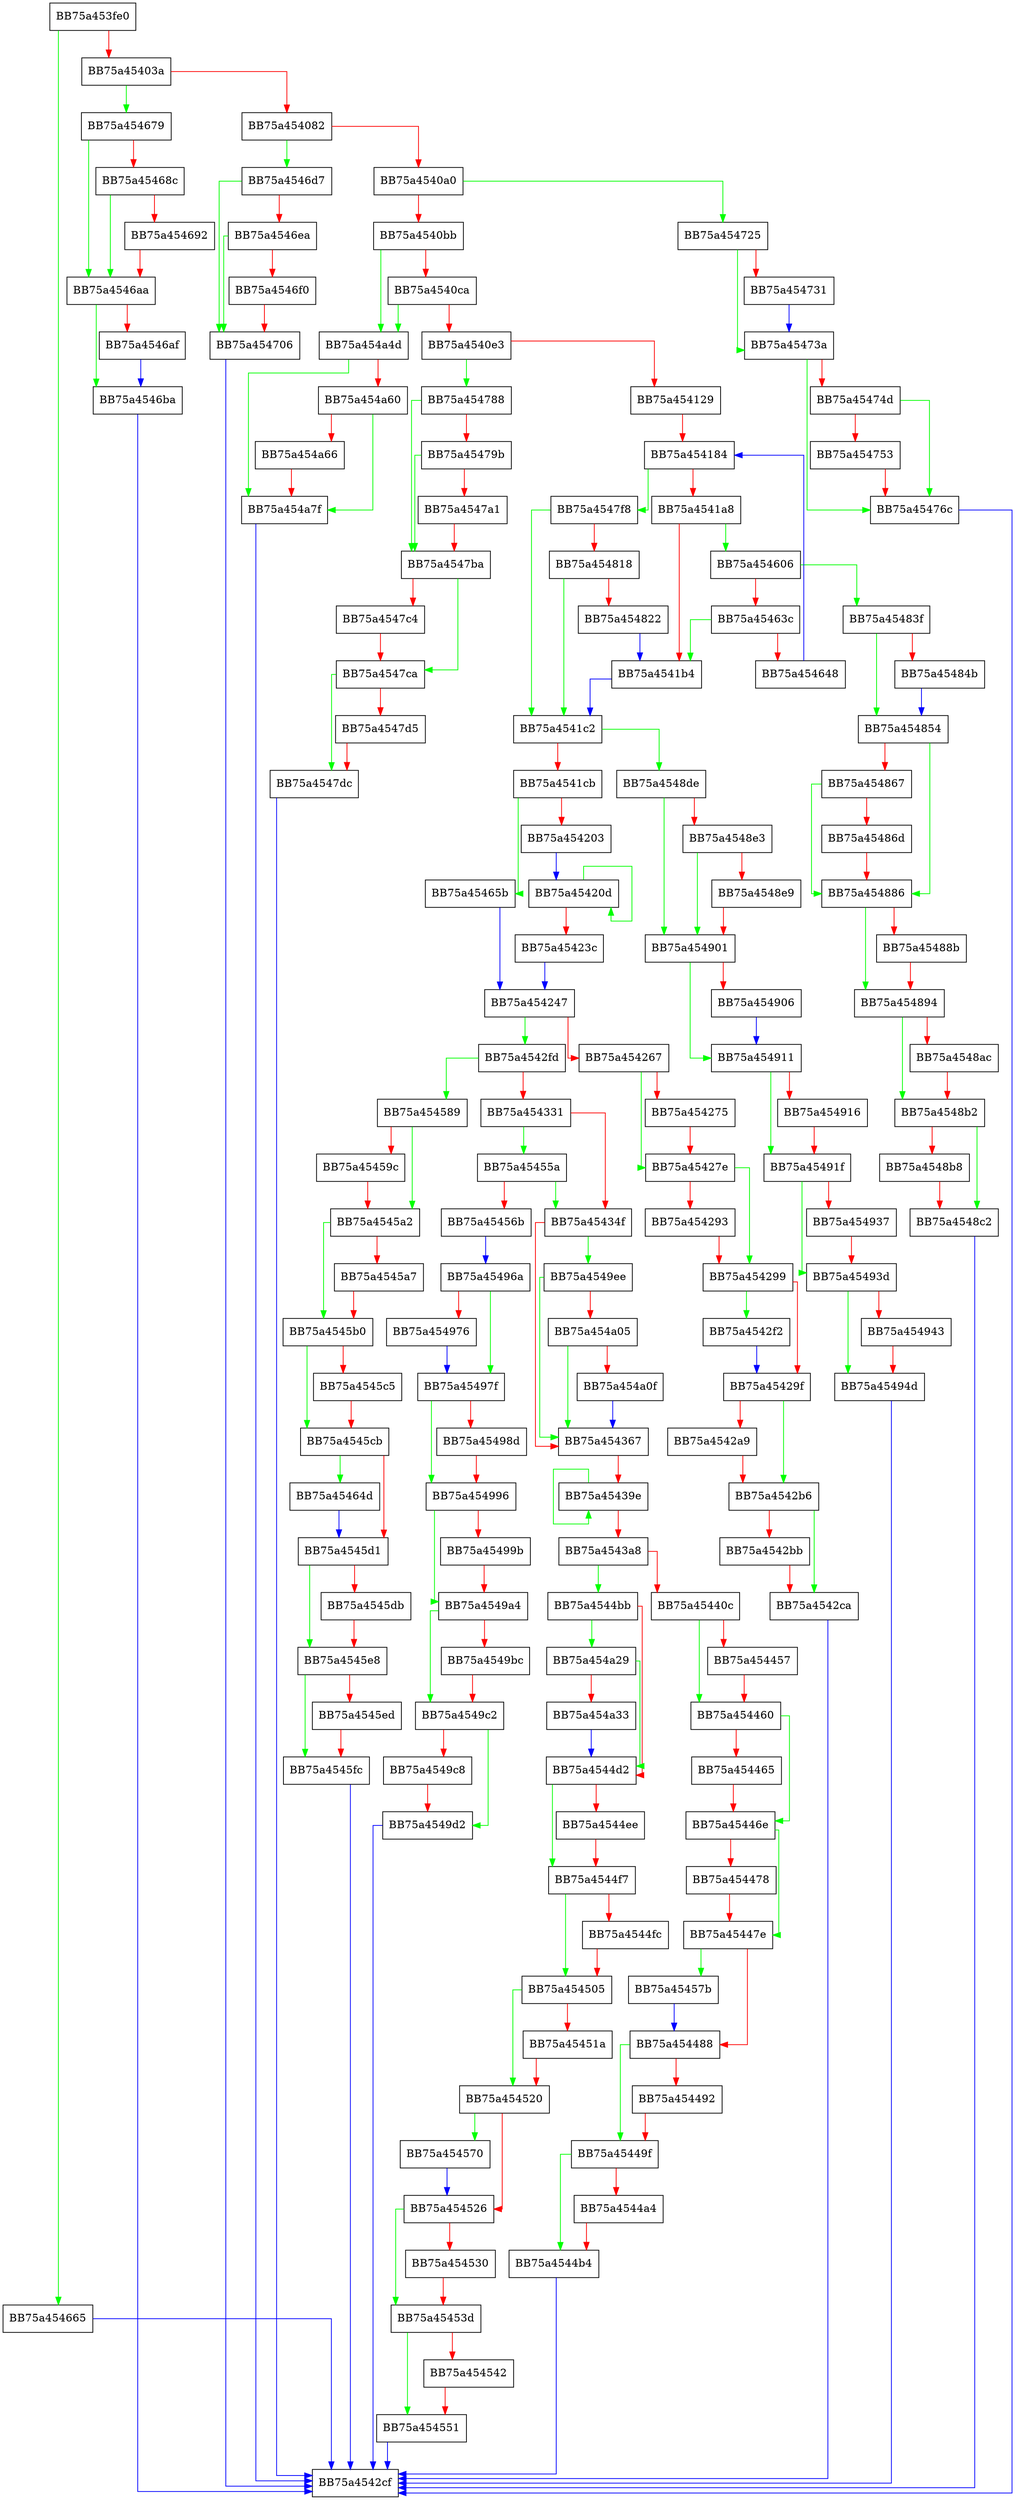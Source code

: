 digraph DoDirectBackup {
  node [shape="box"];
  graph [splines=ortho];
  BB75a453fe0 -> BB75a454665 [color="green"];
  BB75a453fe0 -> BB75a45403a [color="red"];
  BB75a45403a -> BB75a454679 [color="green"];
  BB75a45403a -> BB75a454082 [color="red"];
  BB75a454082 -> BB75a4546d7 [color="green"];
  BB75a454082 -> BB75a4540a0 [color="red"];
  BB75a4540a0 -> BB75a454725 [color="green"];
  BB75a4540a0 -> BB75a4540bb [color="red"];
  BB75a4540bb -> BB75a454a4d [color="green"];
  BB75a4540bb -> BB75a4540ca [color="red"];
  BB75a4540ca -> BB75a454a4d [color="green"];
  BB75a4540ca -> BB75a4540e3 [color="red"];
  BB75a4540e3 -> BB75a454788 [color="green"];
  BB75a4540e3 -> BB75a454129 [color="red"];
  BB75a454129 -> BB75a454184 [color="red"];
  BB75a454184 -> BB75a4547f8 [color="green"];
  BB75a454184 -> BB75a4541a8 [color="red"];
  BB75a4541a8 -> BB75a454606 [color="green"];
  BB75a4541a8 -> BB75a4541b4 [color="red"];
  BB75a4541b4 -> BB75a4541c2 [color="blue"];
  BB75a4541c2 -> BB75a4548de [color="green"];
  BB75a4541c2 -> BB75a4541cb [color="red"];
  BB75a4541cb -> BB75a45465b [color="green"];
  BB75a4541cb -> BB75a454203 [color="red"];
  BB75a454203 -> BB75a45420d [color="blue"];
  BB75a45420d -> BB75a45420d [color="green"];
  BB75a45420d -> BB75a45423c [color="red"];
  BB75a45423c -> BB75a454247 [color="blue"];
  BB75a454247 -> BB75a4542fd [color="green"];
  BB75a454247 -> BB75a454267 [color="red"];
  BB75a454267 -> BB75a45427e [color="green"];
  BB75a454267 -> BB75a454275 [color="red"];
  BB75a454275 -> BB75a45427e [color="red"];
  BB75a45427e -> BB75a454299 [color="green"];
  BB75a45427e -> BB75a454293 [color="red"];
  BB75a454293 -> BB75a454299 [color="red"];
  BB75a454299 -> BB75a4542f2 [color="green"];
  BB75a454299 -> BB75a45429f [color="red"];
  BB75a45429f -> BB75a4542b6 [color="green"];
  BB75a45429f -> BB75a4542a9 [color="red"];
  BB75a4542a9 -> BB75a4542b6 [color="red"];
  BB75a4542b6 -> BB75a4542ca [color="green"];
  BB75a4542b6 -> BB75a4542bb [color="red"];
  BB75a4542bb -> BB75a4542ca [color="red"];
  BB75a4542ca -> BB75a4542cf [color="blue"];
  BB75a4542f2 -> BB75a45429f [color="blue"];
  BB75a4542fd -> BB75a454589 [color="green"];
  BB75a4542fd -> BB75a454331 [color="red"];
  BB75a454331 -> BB75a45455a [color="green"];
  BB75a454331 -> BB75a45434f [color="red"];
  BB75a45434f -> BB75a4549ee [color="green"];
  BB75a45434f -> BB75a454367 [color="red"];
  BB75a454367 -> BB75a45439e [color="red"];
  BB75a45439e -> BB75a45439e [color="green"];
  BB75a45439e -> BB75a4543a8 [color="red"];
  BB75a4543a8 -> BB75a4544bb [color="green"];
  BB75a4543a8 -> BB75a45440c [color="red"];
  BB75a45440c -> BB75a454460 [color="green"];
  BB75a45440c -> BB75a454457 [color="red"];
  BB75a454457 -> BB75a454460 [color="red"];
  BB75a454460 -> BB75a45446e [color="green"];
  BB75a454460 -> BB75a454465 [color="red"];
  BB75a454465 -> BB75a45446e [color="red"];
  BB75a45446e -> BB75a45447e [color="green"];
  BB75a45446e -> BB75a454478 [color="red"];
  BB75a454478 -> BB75a45447e [color="red"];
  BB75a45447e -> BB75a45457b [color="green"];
  BB75a45447e -> BB75a454488 [color="red"];
  BB75a454488 -> BB75a45449f [color="green"];
  BB75a454488 -> BB75a454492 [color="red"];
  BB75a454492 -> BB75a45449f [color="red"];
  BB75a45449f -> BB75a4544b4 [color="green"];
  BB75a45449f -> BB75a4544a4 [color="red"];
  BB75a4544a4 -> BB75a4544b4 [color="red"];
  BB75a4544b4 -> BB75a4542cf [color="blue"];
  BB75a4544bb -> BB75a454a29 [color="green"];
  BB75a4544bb -> BB75a4544d2 [color="red"];
  BB75a4544d2 -> BB75a4544f7 [color="green"];
  BB75a4544d2 -> BB75a4544ee [color="red"];
  BB75a4544ee -> BB75a4544f7 [color="red"];
  BB75a4544f7 -> BB75a454505 [color="green"];
  BB75a4544f7 -> BB75a4544fc [color="red"];
  BB75a4544fc -> BB75a454505 [color="red"];
  BB75a454505 -> BB75a454520 [color="green"];
  BB75a454505 -> BB75a45451a [color="red"];
  BB75a45451a -> BB75a454520 [color="red"];
  BB75a454520 -> BB75a454570 [color="green"];
  BB75a454520 -> BB75a454526 [color="red"];
  BB75a454526 -> BB75a45453d [color="green"];
  BB75a454526 -> BB75a454530 [color="red"];
  BB75a454530 -> BB75a45453d [color="red"];
  BB75a45453d -> BB75a454551 [color="green"];
  BB75a45453d -> BB75a454542 [color="red"];
  BB75a454542 -> BB75a454551 [color="red"];
  BB75a454551 -> BB75a4542cf [color="blue"];
  BB75a45455a -> BB75a45434f [color="green"];
  BB75a45455a -> BB75a45456b [color="red"];
  BB75a45456b -> BB75a45496a [color="blue"];
  BB75a454570 -> BB75a454526 [color="blue"];
  BB75a45457b -> BB75a454488 [color="blue"];
  BB75a454589 -> BB75a4545a2 [color="green"];
  BB75a454589 -> BB75a45459c [color="red"];
  BB75a45459c -> BB75a4545a2 [color="red"];
  BB75a4545a2 -> BB75a4545b0 [color="green"];
  BB75a4545a2 -> BB75a4545a7 [color="red"];
  BB75a4545a7 -> BB75a4545b0 [color="red"];
  BB75a4545b0 -> BB75a4545cb [color="green"];
  BB75a4545b0 -> BB75a4545c5 [color="red"];
  BB75a4545c5 -> BB75a4545cb [color="red"];
  BB75a4545cb -> BB75a45464d [color="green"];
  BB75a4545cb -> BB75a4545d1 [color="red"];
  BB75a4545d1 -> BB75a4545e8 [color="green"];
  BB75a4545d1 -> BB75a4545db [color="red"];
  BB75a4545db -> BB75a4545e8 [color="red"];
  BB75a4545e8 -> BB75a4545fc [color="green"];
  BB75a4545e8 -> BB75a4545ed [color="red"];
  BB75a4545ed -> BB75a4545fc [color="red"];
  BB75a4545fc -> BB75a4542cf [color="blue"];
  BB75a454606 -> BB75a45483f [color="green"];
  BB75a454606 -> BB75a45463c [color="red"];
  BB75a45463c -> BB75a4541b4 [color="green"];
  BB75a45463c -> BB75a454648 [color="red"];
  BB75a454648 -> BB75a454184 [color="blue"];
  BB75a45464d -> BB75a4545d1 [color="blue"];
  BB75a45465b -> BB75a454247 [color="blue"];
  BB75a454665 -> BB75a4542cf [color="blue"];
  BB75a454679 -> BB75a4546aa [color="green"];
  BB75a454679 -> BB75a45468c [color="red"];
  BB75a45468c -> BB75a4546aa [color="green"];
  BB75a45468c -> BB75a454692 [color="red"];
  BB75a454692 -> BB75a4546aa [color="red"];
  BB75a4546aa -> BB75a4546ba [color="green"];
  BB75a4546aa -> BB75a4546af [color="red"];
  BB75a4546af -> BB75a4546ba [color="blue"];
  BB75a4546ba -> BB75a4542cf [color="blue"];
  BB75a4546d7 -> BB75a454706 [color="green"];
  BB75a4546d7 -> BB75a4546ea [color="red"];
  BB75a4546ea -> BB75a454706 [color="green"];
  BB75a4546ea -> BB75a4546f0 [color="red"];
  BB75a4546f0 -> BB75a454706 [color="red"];
  BB75a454706 -> BB75a4542cf [color="blue"];
  BB75a454725 -> BB75a45473a [color="green"];
  BB75a454725 -> BB75a454731 [color="red"];
  BB75a454731 -> BB75a45473a [color="blue"];
  BB75a45473a -> BB75a45476c [color="green"];
  BB75a45473a -> BB75a45474d [color="red"];
  BB75a45474d -> BB75a45476c [color="green"];
  BB75a45474d -> BB75a454753 [color="red"];
  BB75a454753 -> BB75a45476c [color="red"];
  BB75a45476c -> BB75a4542cf [color="blue"];
  BB75a454788 -> BB75a4547ba [color="green"];
  BB75a454788 -> BB75a45479b [color="red"];
  BB75a45479b -> BB75a4547ba [color="green"];
  BB75a45479b -> BB75a4547a1 [color="red"];
  BB75a4547a1 -> BB75a4547ba [color="red"];
  BB75a4547ba -> BB75a4547ca [color="green"];
  BB75a4547ba -> BB75a4547c4 [color="red"];
  BB75a4547c4 -> BB75a4547ca [color="red"];
  BB75a4547ca -> BB75a4547dc [color="green"];
  BB75a4547ca -> BB75a4547d5 [color="red"];
  BB75a4547d5 -> BB75a4547dc [color="red"];
  BB75a4547dc -> BB75a4542cf [color="blue"];
  BB75a4547f8 -> BB75a4541c2 [color="green"];
  BB75a4547f8 -> BB75a454818 [color="red"];
  BB75a454818 -> BB75a4541c2 [color="green"];
  BB75a454818 -> BB75a454822 [color="red"];
  BB75a454822 -> BB75a4541b4 [color="blue"];
  BB75a45483f -> BB75a454854 [color="green"];
  BB75a45483f -> BB75a45484b [color="red"];
  BB75a45484b -> BB75a454854 [color="blue"];
  BB75a454854 -> BB75a454886 [color="green"];
  BB75a454854 -> BB75a454867 [color="red"];
  BB75a454867 -> BB75a454886 [color="green"];
  BB75a454867 -> BB75a45486d [color="red"];
  BB75a45486d -> BB75a454886 [color="red"];
  BB75a454886 -> BB75a454894 [color="green"];
  BB75a454886 -> BB75a45488b [color="red"];
  BB75a45488b -> BB75a454894 [color="red"];
  BB75a454894 -> BB75a4548b2 [color="green"];
  BB75a454894 -> BB75a4548ac [color="red"];
  BB75a4548ac -> BB75a4548b2 [color="red"];
  BB75a4548b2 -> BB75a4548c2 [color="green"];
  BB75a4548b2 -> BB75a4548b8 [color="red"];
  BB75a4548b8 -> BB75a4548c2 [color="red"];
  BB75a4548c2 -> BB75a4542cf [color="blue"];
  BB75a4548de -> BB75a454901 [color="green"];
  BB75a4548de -> BB75a4548e3 [color="red"];
  BB75a4548e3 -> BB75a454901 [color="green"];
  BB75a4548e3 -> BB75a4548e9 [color="red"];
  BB75a4548e9 -> BB75a454901 [color="red"];
  BB75a454901 -> BB75a454911 [color="green"];
  BB75a454901 -> BB75a454906 [color="red"];
  BB75a454906 -> BB75a454911 [color="blue"];
  BB75a454911 -> BB75a45491f [color="green"];
  BB75a454911 -> BB75a454916 [color="red"];
  BB75a454916 -> BB75a45491f [color="red"];
  BB75a45491f -> BB75a45493d [color="green"];
  BB75a45491f -> BB75a454937 [color="red"];
  BB75a454937 -> BB75a45493d [color="red"];
  BB75a45493d -> BB75a45494d [color="green"];
  BB75a45493d -> BB75a454943 [color="red"];
  BB75a454943 -> BB75a45494d [color="red"];
  BB75a45494d -> BB75a4542cf [color="blue"];
  BB75a45496a -> BB75a45497f [color="green"];
  BB75a45496a -> BB75a454976 [color="red"];
  BB75a454976 -> BB75a45497f [color="blue"];
  BB75a45497f -> BB75a454996 [color="green"];
  BB75a45497f -> BB75a45498d [color="red"];
  BB75a45498d -> BB75a454996 [color="red"];
  BB75a454996 -> BB75a4549a4 [color="green"];
  BB75a454996 -> BB75a45499b [color="red"];
  BB75a45499b -> BB75a4549a4 [color="red"];
  BB75a4549a4 -> BB75a4549c2 [color="green"];
  BB75a4549a4 -> BB75a4549bc [color="red"];
  BB75a4549bc -> BB75a4549c2 [color="red"];
  BB75a4549c2 -> BB75a4549d2 [color="green"];
  BB75a4549c2 -> BB75a4549c8 [color="red"];
  BB75a4549c8 -> BB75a4549d2 [color="red"];
  BB75a4549d2 -> BB75a4542cf [color="blue"];
  BB75a4549ee -> BB75a454367 [color="green"];
  BB75a4549ee -> BB75a454a05 [color="red"];
  BB75a454a05 -> BB75a454367 [color="green"];
  BB75a454a05 -> BB75a454a0f [color="red"];
  BB75a454a0f -> BB75a454367 [color="blue"];
  BB75a454a29 -> BB75a4544d2 [color="green"];
  BB75a454a29 -> BB75a454a33 [color="red"];
  BB75a454a33 -> BB75a4544d2 [color="blue"];
  BB75a454a4d -> BB75a454a7f [color="green"];
  BB75a454a4d -> BB75a454a60 [color="red"];
  BB75a454a60 -> BB75a454a7f [color="green"];
  BB75a454a60 -> BB75a454a66 [color="red"];
  BB75a454a66 -> BB75a454a7f [color="red"];
  BB75a454a7f -> BB75a4542cf [color="blue"];
}